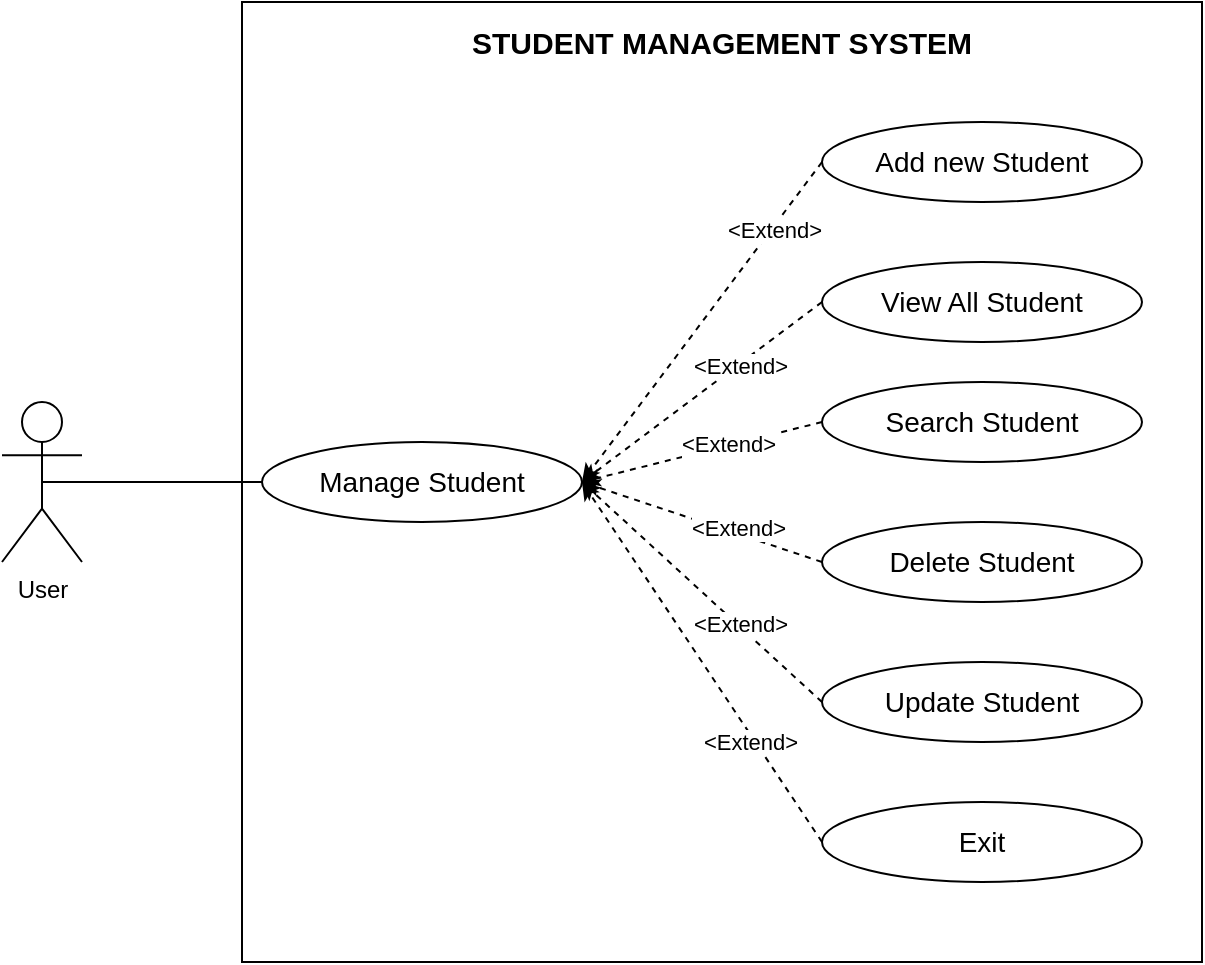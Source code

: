 <mxfile version="14.7.4" type="github"><diagram id="qSHqOf8_ri61vrT00NRW" name="Page-1"><mxGraphModel dx="946" dy="645" grid="1" gridSize="10" guides="1" tooltips="1" connect="1" arrows="1" fold="1" page="1" pageScale="1" pageWidth="1169" pageHeight="1654" math="0" shadow="0"><root><mxCell id="0"/><mxCell id="1" parent="0"/><mxCell id="A2Red6_V0d4m2-f_3twM-1" value="" style="whiteSpace=wrap;html=1;aspect=fixed;" parent="1" vertex="1"><mxGeometry x="240" y="80" width="480" height="480" as="geometry"/></mxCell><mxCell id="A2Red6_V0d4m2-f_3twM-2" value="&lt;font style=&quot;font-size: 15px&quot;&gt;&lt;b&gt;STUDENT MANAGEMENT SYSTEM&lt;/b&gt;&lt;/font&gt;" style="text;html=1;strokeColor=none;fillColor=none;align=center;verticalAlign=middle;whiteSpace=wrap;rounded=0;" parent="1" vertex="1"><mxGeometry x="320" y="90" width="320" height="20" as="geometry"/></mxCell><mxCell id="A2Red6_V0d4m2-f_3twM-3" value="&lt;font style=&quot;font-size: 14px&quot;&gt;Manage Student&lt;/font&gt;" style="ellipse;whiteSpace=wrap;html=1;" parent="1" vertex="1"><mxGeometry x="250" y="300" width="160" height="40" as="geometry"/></mxCell><mxCell id="A2Red6_V0d4m2-f_3twM-4" value="&lt;span style=&quot;font-size: 14px&quot;&gt;Add new Student&lt;/span&gt;" style="ellipse;whiteSpace=wrap;html=1;" parent="1" vertex="1"><mxGeometry x="530" y="140" width="160" height="40" as="geometry"/></mxCell><mxCell id="A2Red6_V0d4m2-f_3twM-5" value="&lt;span style=&quot;font-size: 14px&quot;&gt;View All Student&lt;/span&gt;" style="ellipse;whiteSpace=wrap;html=1;" parent="1" vertex="1"><mxGeometry x="530" y="210" width="160" height="40" as="geometry"/></mxCell><mxCell id="A2Red6_V0d4m2-f_3twM-6" value="&lt;span style=&quot;font-size: 14px&quot;&gt;Search Student&lt;/span&gt;" style="ellipse;whiteSpace=wrap;html=1;" parent="1" vertex="1"><mxGeometry x="530" y="270" width="160" height="40" as="geometry"/></mxCell><mxCell id="A2Red6_V0d4m2-f_3twM-7" value="&lt;span style=&quot;font-size: 14px&quot;&gt;Delete Student&lt;/span&gt;" style="ellipse;whiteSpace=wrap;html=1;" parent="1" vertex="1"><mxGeometry x="530" y="340" width="160" height="40" as="geometry"/></mxCell><mxCell id="A2Red6_V0d4m2-f_3twM-8" value="&lt;span style=&quot;font-size: 14px&quot;&gt;Update Student&lt;/span&gt;" style="ellipse;whiteSpace=wrap;html=1;" parent="1" vertex="1"><mxGeometry x="530" y="410" width="160" height="40" as="geometry"/></mxCell><mxCell id="A2Red6_V0d4m2-f_3twM-9" value="&lt;span style=&quot;font-size: 14px&quot;&gt;Exit&lt;/span&gt;" style="ellipse;whiteSpace=wrap;html=1;" parent="1" vertex="1"><mxGeometry x="530" y="480" width="160" height="40" as="geometry"/></mxCell><mxCell id="A2Red6_V0d4m2-f_3twM-10" value="User" style="shape=umlActor;verticalLabelPosition=bottom;verticalAlign=top;html=1;outlineConnect=0;" parent="1" vertex="1"><mxGeometry x="120" y="280" width="40" height="80" as="geometry"/></mxCell><mxCell id="A2Red6_V0d4m2-f_3twM-11" value="" style="endArrow=none;html=1;exitX=0.5;exitY=0.5;exitDx=0;exitDy=0;exitPerimeter=0;entryX=0;entryY=0.5;entryDx=0;entryDy=0;" parent="1" source="A2Red6_V0d4m2-f_3twM-10" target="A2Red6_V0d4m2-f_3twM-3" edge="1"><mxGeometry width="50" height="50" relative="1" as="geometry"><mxPoint x="220" y="470" as="sourcePoint"/><mxPoint x="270" y="420" as="targetPoint"/></mxGeometry></mxCell><mxCell id="A2Red6_V0d4m2-f_3twM-23" value="" style="endArrow=classic;html=1;exitX=0;exitY=0.5;exitDx=0;exitDy=0;entryX=1;entryY=0.5;entryDx=0;entryDy=0;dashed=1;" parent="1" source="A2Red6_V0d4m2-f_3twM-4" target="A2Red6_V0d4m2-f_3twM-3" edge="1"><mxGeometry width="50" height="50" relative="1" as="geometry"><mxPoint x="130" y="470" as="sourcePoint"/><mxPoint x="180" y="420" as="targetPoint"/></mxGeometry></mxCell><mxCell id="A2Red6_V0d4m2-f_3twM-29" value="&amp;lt;Extend&amp;gt;" style="edgeLabel;html=1;align=center;verticalAlign=middle;resizable=0;points=[];" parent="A2Red6_V0d4m2-f_3twM-23" vertex="1" connectable="0"><mxGeometry x="-0.584" y="1" relative="1" as="geometry"><mxPoint as="offset"/></mxGeometry></mxCell><mxCell id="A2Red6_V0d4m2-f_3twM-24" value="" style="endArrow=classic;html=1;exitX=0;exitY=0.5;exitDx=0;exitDy=0;dashed=1;" parent="1" source="A2Red6_V0d4m2-f_3twM-5" edge="1"><mxGeometry width="50" height="50" relative="1" as="geometry"><mxPoint x="180" y="460" as="sourcePoint"/><mxPoint x="410" y="320" as="targetPoint"/></mxGeometry></mxCell><mxCell id="A2Red6_V0d4m2-f_3twM-30" value="&amp;lt;Extend&amp;gt;" style="edgeLabel;html=1;align=center;verticalAlign=middle;resizable=0;points=[];" parent="A2Red6_V0d4m2-f_3twM-24" vertex="1" connectable="0"><mxGeometry x="-0.307" y="1" relative="1" as="geometry"><mxPoint as="offset"/></mxGeometry></mxCell><mxCell id="A2Red6_V0d4m2-f_3twM-25" value="" style="endArrow=classic;html=1;dashed=1;exitX=0;exitY=0.5;exitDx=0;exitDy=0;" parent="1" source="A2Red6_V0d4m2-f_3twM-6" edge="1"><mxGeometry width="50" height="50" relative="1" as="geometry"><mxPoint x="170" y="500" as="sourcePoint"/><mxPoint x="410" y="320" as="targetPoint"/></mxGeometry></mxCell><mxCell id="A2Red6_V0d4m2-f_3twM-31" value="&amp;lt;Extend&amp;gt;" style="edgeLabel;html=1;align=center;verticalAlign=middle;resizable=0;points=[];" parent="A2Red6_V0d4m2-f_3twM-25" vertex="1" connectable="0"><mxGeometry x="-0.22" y="-1" relative="1" as="geometry"><mxPoint as="offset"/></mxGeometry></mxCell><mxCell id="A2Red6_V0d4m2-f_3twM-26" value="" style="endArrow=classic;html=1;dashed=1;exitX=0;exitY=0.5;exitDx=0;exitDy=0;entryX=1;entryY=0.5;entryDx=0;entryDy=0;" parent="1" source="A2Red6_V0d4m2-f_3twM-7" target="A2Red6_V0d4m2-f_3twM-3" edge="1"><mxGeometry width="50" height="50" relative="1" as="geometry"><mxPoint x="130" y="500" as="sourcePoint"/><mxPoint x="180" y="450" as="targetPoint"/></mxGeometry></mxCell><mxCell id="A2Red6_V0d4m2-f_3twM-32" value="&amp;lt;Extend&amp;gt;" style="edgeLabel;html=1;align=center;verticalAlign=middle;resizable=0;points=[];" parent="A2Red6_V0d4m2-f_3twM-26" vertex="1" connectable="0"><mxGeometry x="-0.27" y="-3" relative="1" as="geometry"><mxPoint as="offset"/></mxGeometry></mxCell><mxCell id="A2Red6_V0d4m2-f_3twM-27" value="" style="endArrow=classic;html=1;dashed=1;exitX=0;exitY=0.5;exitDx=0;exitDy=0;entryX=1;entryY=0.5;entryDx=0;entryDy=0;" parent="1" source="A2Red6_V0d4m2-f_3twM-8" target="A2Red6_V0d4m2-f_3twM-3" edge="1"><mxGeometry width="50" height="50" relative="1" as="geometry"><mxPoint x="140" y="490" as="sourcePoint"/><mxPoint x="190" y="440" as="targetPoint"/></mxGeometry></mxCell><mxCell id="A2Red6_V0d4m2-f_3twM-34" value="&amp;lt;Extend&amp;gt;" style="edgeLabel;html=1;align=center;verticalAlign=middle;resizable=0;points=[];" parent="A2Red6_V0d4m2-f_3twM-27" vertex="1" connectable="0"><mxGeometry x="-0.305" y="-1" relative="1" as="geometry"><mxPoint as="offset"/></mxGeometry></mxCell><mxCell id="A2Red6_V0d4m2-f_3twM-28" value="" style="endArrow=classic;html=1;dashed=1;exitX=0;exitY=0.5;exitDx=0;exitDy=0;entryX=1;entryY=0.5;entryDx=0;entryDy=0;" parent="1" source="A2Red6_V0d4m2-f_3twM-9" target="A2Red6_V0d4m2-f_3twM-3" edge="1"><mxGeometry width="50" height="50" relative="1" as="geometry"><mxPoint x="140" y="510" as="sourcePoint"/><mxPoint x="190" y="460" as="targetPoint"/></mxGeometry></mxCell><mxCell id="A2Red6_V0d4m2-f_3twM-35" value="&amp;lt;Extend&amp;gt;" style="edgeLabel;html=1;align=center;verticalAlign=middle;resizable=0;points=[];" parent="A2Red6_V0d4m2-f_3twM-28" vertex="1" connectable="0"><mxGeometry x="-0.431" y="2" relative="1" as="geometry"><mxPoint as="offset"/></mxGeometry></mxCell></root></mxGraphModel></diagram></mxfile>